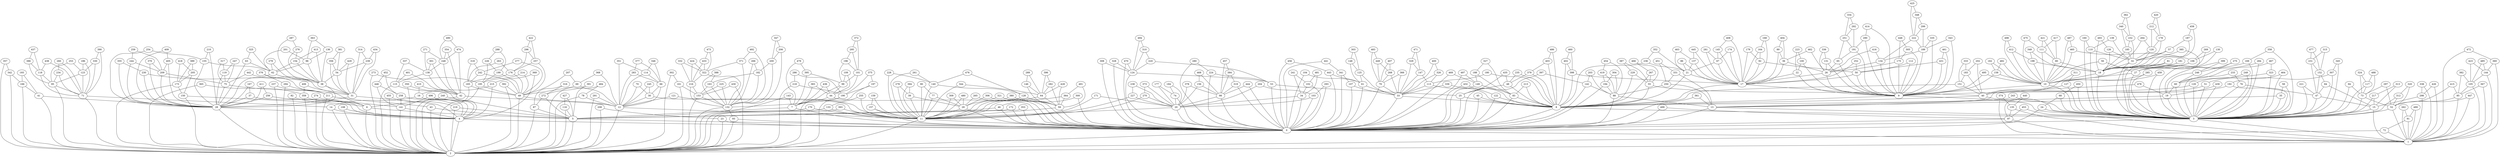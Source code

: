 graph {
	0 [label=0]
	1 [label=1]
	2 [label=2]
	3 [label=3]
	4 [label=4]
	5 [label=5]
	6 [label=6]
	7 [label=7]
	8 [label=8]
	9 [label=9]
	10 [label=10]
	11 [label=11]
	12 [label=12]
	13 [label=13]
	14 [label=14]
	15 [label=15]
	16 [label=16]
	17 [label=17]
	18 [label=18]
	19 [label=19]
	20 [label=20]
	21 [label=21]
	22 [label=22]
	23 [label=23]
	24 [label=24]
	25 [label=25]
	26 [label=26]
	27 [label=27]
	28 [label=28]
	29 [label=29]
	30 [label=30]
	31 [label=31]
	32 [label=32]
	33 [label=33]
	34 [label=34]
	35 [label=35]
	36 [label=36]
	37 [label=37]
	38 [label=38]
	39 [label=39]
	40 [label=40]
	41 [label=41]
	42 [label=42]
	43 [label=43]
	44 [label=44]
	45 [label=45]
	46 [label=46]
	47 [label=47]
	48 [label=48]
	49 [label=49]
	50 [label=50]
	51 [label=51]
	52 [label=52]
	53 [label=53]
	54 [label=54]
	55 [label=55]
	56 [label=56]
	57 [label=57]
	58 [label=58]
	59 [label=59]
	60 [label=60]
	61 [label=61]
	62 [label=62]
	63 [label=63]
	64 [label=64]
	65 [label=65]
	66 [label=66]
	67 [label=67]
	68 [label=68]
	69 [label=69]
	70 [label=70]
	71 [label=71]
	72 [label=72]
	73 [label=73]
	74 [label=74]
	75 [label=75]
	76 [label=76]
	77 [label=77]
	78 [label=78]
	79 [label=79]
	80 [label=80]
	81 [label=81]
	82 [label=82]
	83 [label=83]
	84 [label=84]
	85 [label=85]
	86 [label=86]
	87 [label=87]
	88 [label=88]
	89 [label=89]
	90 [label=90]
	91 [label=91]
	92 [label=92]
	93 [label=93]
	94 [label=94]
	95 [label=95]
	96 [label=96]
	97 [label=97]
	98 [label=98]
	99 [label=99]
	100 [label=100]
	101 [label=101]
	102 [label=102]
	103 [label=103]
	104 [label=104]
	105 [label=105]
	106 [label=106]
	107 [label=107]
	108 [label=108]
	109 [label=109]
	110 [label=110]
	111 [label=111]
	112 [label=112]
	113 [label=113]
	114 [label=114]
	115 [label=115]
	116 [label=116]
	117 [label=117]
	118 [label=118]
	119 [label=119]
	120 [label=120]
	121 [label=121]
	122 [label=122]
	123 [label=123]
	124 [label=124]
	125 [label=125]
	126 [label=126]
	127 [label=127]
	128 [label=128]
	129 [label=129]
	130 [label=130]
	131 [label=131]
	132 [label=132]
	133 [label=133]
	134 [label=134]
	135 [label=135]
	136 [label=136]
	137 [label=137]
	138 [label=138]
	139 [label=139]
	140 [label=140]
	141 [label=141]
	142 [label=142]
	143 [label=143]
	144 [label=144]
	145 [label=145]
	146 [label=146]
	147 [label=147]
	148 [label=148]
	149 [label=149]
	150 [label=150]
	151 [label=151]
	152 [label=152]
	153 [label=153]
	154 [label=154]
	155 [label=155]
	156 [label=156]
	157 [label=157]
	158 [label=158]
	159 [label=159]
	160 [label=160]
	161 [label=161]
	162 [label=162]
	163 [label=163]
	164 [label=164]
	165 [label=165]
	166 [label=166]
	167 [label=167]
	168 [label=168]
	169 [label=169]
	170 [label=170]
	171 [label=171]
	172 [label=172]
	173 [label=173]
	174 [label=174]
	175 [label=175]
	176 [label=176]
	177 [label=177]
	178 [label=178]
	179 [label=179]
	180 [label=180]
	181 [label=181]
	182 [label=182]
	183 [label=183]
	184 [label=184]
	185 [label=185]
	186 [label=186]
	187 [label=187]
	188 [label=188]
	189 [label=189]
	190 [label=190]
	191 [label=191]
	192 [label=192]
	193 [label=193]
	194 [label=194]
	195 [label=195]
	196 [label=196]
	197 [label=197]
	198 [label=198]
	199 [label=199]
	200 [label=200]
	201 [label=201]
	202 [label=202]
	203 [label=203]
	204 [label=204]
	205 [label=205]
	206 [label=206]
	207 [label=207]
	208 [label=208]
	209 [label=209]
	210 [label=210]
	211 [label=211]
	212 [label=212]
	213 [label=213]
	214 [label=214]
	215 [label=215]
	216 [label=216]
	217 [label=217]
	218 [label=218]
	219 [label=219]
	220 [label=220]
	221 [label=221]
	222 [label=222]
	223 [label=223]
	224 [label=224]
	225 [label=225]
	226 [label=226]
	227 [label=227]
	228 [label=228]
	229 [label=229]
	230 [label=230]
	231 [label=231]
	232 [label=232]
	233 [label=233]
	234 [label=234]
	235 [label=235]
	236 [label=236]
	237 [label=237]
	238 [label=238]
	239 [label=239]
	240 [label=240]
	241 [label=241]
	242 [label=242]
	243 [label=243]
	244 [label=244]
	245 [label=245]
	246 [label=246]
	247 [label=247]
	248 [label=248]
	249 [label=249]
	250 [label=250]
	251 [label=251]
	252 [label=252]
	253 [label=253]
	254 [label=254]
	255 [label=255]
	256 [label=256]
	257 [label=257]
	258 [label=258]
	259 [label=259]
	260 [label=260]
	261 [label=261]
	262 [label=262]
	263 [label=263]
	264 [label=264]
	265 [label=265]
	266 [label=266]
	267 [label=267]
	268 [label=268]
	269 [label=269]
	270 [label=270]
	271 [label=271]
	272 [label=272]
	273 [label=273]
	274 [label=274]
	275 [label=275]
	276 [label=276]
	277 [label=277]
	278 [label=278]
	279 [label=279]
	280 [label=280]
	281 [label=281]
	282 [label=282]
	283 [label=283]
	284 [label=284]
	285 [label=285]
	286 [label=286]
	287 [label=287]
	288 [label=288]
	289 [label=289]
	290 [label=290]
	291 [label=291]
	292 [label=292]
	293 [label=293]
	294 [label=294]
	295 [label=295]
	296 [label=296]
	297 [label=297]
	298 [label=298]
	299 [label=299]
	300 [label=300]
	301 [label=301]
	302 [label=302]
	303 [label=303]
	304 [label=304]
	305 [label=305]
	306 [label=306]
	307 [label=307]
	308 [label=308]
	309 [label=309]
	310 [label=310]
	311 [label=311]
	312 [label=312]
	313 [label=313]
	314 [label=314]
	315 [label=315]
	316 [label=316]
	317 [label=317]
	318 [label=318]
	319 [label=319]
	320 [label=320]
	321 [label=321]
	322 [label=322]
	323 [label=323]
	324 [label=324]
	325 [label=325]
	326 [label=326]
	327 [label=327]
	328 [label=328]
	329 [label=329]
	330 [label=330]
	331 [label=331]
	332 [label=332]
	333 [label=333]
	334 [label=334]
	335 [label=335]
	336 [label=336]
	337 [label=337]
	338 [label=338]
	339 [label=339]
	340 [label=340]
	341 [label=341]
	342 [label=342]
	343 [label=343]
	344 [label=344]
	345 [label=345]
	346 [label=346]
	347 [label=347]
	348 [label=348]
	349 [label=349]
	350 [label=350]
	351 [label=351]
	352 [label=352]
	353 [label=353]
	354 [label=354]
	355 [label=355]
	356 [label=356]
	357 [label=357]
	358 [label=358]
	359 [label=359]
	360 [label=360]
	361 [label=361]
	362 [label=362]
	363 [label=363]
	364 [label=364]
	365 [label=365]
	366 [label=366]
	367 [label=367]
	368 [label=368]
	369 [label=369]
	370 [label=370]
	371 [label=371]
	372 [label=372]
	373 [label=373]
	374 [label=374]
	375 [label=375]
	376 [label=376]
	377 [label=377]
	378 [label=378]
	379 [label=379]
	380 [label=380]
	381 [label=381]
	382 [label=382]
	383 [label=383]
	384 [label=384]
	385 [label=385]
	386 [label=386]
	387 [label=387]
	388 [label=388]
	389 [label=389]
	390 [label=390]
	391 [label=391]
	392 [label=392]
	393 [label=393]
	394 [label=394]
	395 [label=395]
	396 [label=396]
	397 [label=397]
	398 [label=398]
	399 [label=399]
	400 [label=400]
	401 [label=401]
	402 [label=402]
	403 [label=403]
	404 [label=404]
	405 [label=405]
	406 [label=406]
	407 [label=407]
	408 [label=408]
	409 [label=409]
	410 [label=410]
	411 [label=411]
	412 [label=412]
	413 [label=413]
	414 [label=414]
	415 [label=415]
	416 [label=416]
	417 [label=417]
	418 [label=418]
	419 [label=419]
	420 [label=420]
	421 [label=421]
	422 [label=422]
	423 [label=423]
	424 [label=424]
	425 [label=425]
	426 [label=426]
	427 [label=427]
	428 [label=428]
	429 [label=429]
	430 [label=430]
	431 [label=431]
	432 [label=432]
	433 [label=433]
	434 [label=434]
	435 [label=435]
	436 [label=436]
	437 [label=437]
	438 [label=438]
	439 [label=439]
	440 [label=440]
	441 [label=441]
	442 [label=442]
	443 [label=443]
	444 [label=444]
	445 [label=445]
	446 [label=446]
	447 [label=447]
	448 [label=448]
	449 [label=449]
	450 [label=450]
	451 [label=451]
	452 [label=452]
	453 [label=453]
	454 [label=454]
	455 [label=455]
	456 [label=456]
	457 [label=457]
	458 [label=458]
	459 [label=459]
	460 [label=460]
	461 [label=461]
	462 [label=462]
	463 [label=463]
	464 [label=464]
	465 [label=465]
	466 [label=466]
	467 [label=467]
	468 [label=468]
	469 [label=469]
	470 [label=470]
	471 [label=471]
	472 [label=472]
	473 [label=473]
	474 [label=474]
	475 [label=475]
	476 [label=476]
	477 [label=477]
	478 [label=478]
	479 [label=479]
	480 [label=480]
	481 [label=481]
	482 [label=482]
	483 [label=483]
	484 [label=484]
	485 [label=485]
	486 [label=486]
	487 [label=487]
	488 [label=488]
	489 [label=489]
	490 [label=490]
	491 [label=491]
	492 [label=492]
	493 [label=493]
	494 [label=494]
	495 [label=495]
	496 [label=496]
	497 [label=497]
	498 [label=498]
	499 [label=499]
	0 -- 1
	1 -- 2
	2 -- 0
	3 -- 0
	3 -- 1
	4 -- 2
	4 -- 0
	5 -- 2
	5 -- 0
	6 -- 5
	6 -- 2
	7 -- 5
	7 -- 0
	8 -- 3
	8 -- 0
	9 -- 8
	9 -- 3
	10 -- 9
	10 -- 3
	11 -- 2
	11 -- 0
	12 -- 11
	12 -- 2
	13 -- 3
	13 -- 0
	14 -- 4
	14 -- 2
	15 -- 3
	15 -- 1
	16 -- 14
	16 -- 4
	17 -- 9
	17 -- 8
	18 -- 10
	18 -- 3
	19 -- 13
	19 -- 3
	20 -- 11
	20 -- 0
	21 -- 17
	21 -- 8
	22 -- 17
	22 -- 9
	23 -- 2
	23 -- 0
	24 -- 3
	24 -- 0
	25 -- 8
	25 -- 0
	26 -- 17
	26 -- 9
	27 -- 10
	27 -- 3
	28 -- 4
	28 -- 2
	29 -- 11
	29 -- 0
	30 -- 12
	30 -- 11
	31 -- 28
	31 -- 4
	32 -- 18
	32 -- 3
	33 -- 8
	33 -- 0
	34 -- 20
	34 -- 0
	35 -- 13
	35 -- 3
	36 -- 26
	36 -- 17
	37 -- 28
	37 -- 4
	38 -- 31
	38 -- 28
	39 -- 29
	39 -- 11
	40 -- 8
	40 -- 3
	41 -- 28
	41 -- 2
	42 -- 12
	42 -- 2
	43 -- 5
	43 -- 2
	44 -- 7
	44 -- 0
	45 -- 8
	45 -- 0
	46 -- 5
	46 -- 0
	47 -- 15
	47 -- 3
	48 -- 25
	48 -- 8
	49 -- 12
	49 -- 2
	50 -- 17
	50 -- 9
	51 -- 40
	51 -- 3
	52 -- 3
	52 -- 1
	53 -- 25
	53 -- 0
	54 -- 38
	54 -- 31
	55 -- 40
	55 -- 8
	56 -- 27
	56 -- 10
	57 -- 32
	57 -- 18
	58 -- 35
	58 -- 3
	59 -- 11
	59 -- 0
	60 -- 19
	60 -- 3
	61 -- 33
	61 -- 0
	62 -- 38
	62 -- 28
	63 -- 62
	63 -- 28
	64 -- 59
	64 -- 11
	65 -- 26
	65 -- 9
	66 -- 30
	66 -- 12
	67 -- 21
	67 -- 17
	68 -- 24
	68 -- 3
	69 -- 49
	69 -- 12
	70 -- 30
	70 -- 12
	71 -- 14
	71 -- 2
	72 -- 1
	72 -- 2
	73 -- 52
	73 -- 3
	74 -- 20
	74 -- 0
	75 -- 31
	75 -- 28
	76 -- 47
	76 -- 3
	77 -- 29
	77 -- 11
	78 -- 12
	78 -- 2
	79 -- 33
	79 -- 0
	80 -- 18
	80 -- 10
	81 -- 18
	81 -- 3
	82 -- 6
	82 -- 2
	83 -- 8
	83 -- 0
	84 -- 47
	84 -- 15
	85 -- 52
	85 -- 1
	86 -- 21
	86 -- 17
	87 -- 5
	87 -- 2
	88 -- 13
	88 -- 0
	89 -- 36
	89 -- 17
	90 -- 77
	90 -- 11
	91 -- 72
	91 -- 1
	92 -- 50
	92 -- 17
	93 -- 2
	93 -- 0
	94 -- 73
	94 -- 3
	95 -- 71
	95 -- 2
	96 -- 62
	96 -- 38
	97 -- 0
	97 -- 1
	98 -- 20
	98 -- 0
	99 -- 44
	99 -- 7
	100 -- 22
	100 -- 9
	101 -- 99
	101 -- 44
	102 -- 34
	102 -- 0
	103 -- 20
	103 -- 0
	104 -- 61
	104 -- 0
	105 -- 85
	105 -- 1
	106 -- 27
	106 -- 10
	107 -- 33
	107 -- 0
	108 -- 4
	108 -- 2
	109 -- 99
	109 -- 44
	110 -- 32
	110 -- 3
	111 -- 80
	111 -- 10
	112 -- 50
	112 -- 9
	113 -- 33
	113 -- 8
	114 -- 66
	114 -- 12
	115 -- 42
	115 -- 2
	116 -- 5
	116 -- 2
	117 -- 73
	117 -- 3
	118 -- 95
	118 -- 71
	119 -- 75
	119 -- 28
	120 -- 32
	120 -- 18
	121 -- 12
	121 -- 11
	122 -- 8
	122 -- 0
	123 -- 95
	123 -- 71
	124 -- 53
	124 -- 0
	125 -- 61
	125 -- 33
	126 -- 32
	126 -- 18
	127 -- 40
	127 -- 3
	128 -- 59
	128 -- 11
	129 -- 9
	129 -- 3
	130 -- 106
	130 -- 27
	131 -- 26
	131 -- 9
	132 -- 93
	132 -- 2
	133 -- 11
	133 -- 2
	134 -- 26
	134 -- 9
	135 -- 97
	135 -- 1
	136 -- 96
	136 -- 38
	137 -- 21
	137 -- 17
	138 -- 115
	138 -- 42
	139 -- 110
	139 -- 32
	140 -- 128
	140 -- 11
	141 -- 4
	141 -- 2
	142 -- 88
	142 -- 0
	143 -- 7
	143 -- 5
	144 -- 105
	144 -- 1
	145 -- 67
	145 -- 17
	146 -- 64
	146 -- 59
	147 -- 113
	147 -- 33
	148 -- 125
	148 -- 61
	149 -- 83
	149 -- 0
	150 -- 6
	150 -- 2
	151 -- 40
	151 -- 8
	152 -- 84
	152 -- 47
	153 -- 132
	153 -- 2
	154 -- 62
	154 -- 38
	155 -- 62
	155 -- 28
	156 -- 98
	156 -- 20
	157 -- 11
	157 -- 0
	158 -- 10
	158 -- 9
	159 -- 157
	159 -- 11
	160 -- 110
	160 -- 3
	161 -- 153
	161 -- 2
	162 -- 158
	162 -- 10
	163 -- 153
	163 -- 132
	164 -- 92
	164 -- 17
	165 -- 49
	165 -- 2
	166 -- 41
	166 -- 2
	167 -- 37
	167 -- 28
	168 -- 164
	168 -- 17
	169 -- 27
	169 -- 3
	170 -- 11
	170 -- 2
	171 -- 20
	171 -- 11
	172 -- 5
	172 -- 0
	173 -- 150
	173 -- 2
	174 -- 67
	174 -- 17
	175 -- 26
	175 -- 9
	176 -- 165
	176 -- 49
	177 -- 74
	177 -- 20
	178 -- 120
	178 -- 32
	179 -- 92
	179 -- 17
	180 -- 113
	180 -- 8
	181 -- 18
	181 -- 3
	182 -- 163
	182 -- 132
	183 -- 151
	183 -- 40
	184 -- 74
	184 -- 20
	185 -- 32
	185 -- 18
	186 -- 123
	186 -- 71
	187 -- 57
	187 -- 18
	188 -- 149
	188 -- 83
	189 -- 134
	189 -- 9
	190 -- 132
	190 -- 2
	191 -- 65
	191 -- 9
	192 -- 40
	192 -- 3
	193 -- 166
	193 -- 41
	194 -- 88
	194 -- 0
	195 -- 49
	195 -- 2
	196 -- 101
	196 -- 99
	197 -- 190
	197 -- 2
	198 -- 18
	198 -- 10
	199 -- 195
	199 -- 49
	200 -- 182
	200 -- 132
	201 -- 96
	201 -- 62
	202 -- 183
	202 -- 40
	203 -- 142
	203 -- 88
	204 -- 103
	204 -- 20
	205 -- 173
	205 -- 150
	206 -- 200
	206 -- 132
	207 -- 69
	207 -- 49
	208 -- 23
	208 -- 2
	209 -- 75
	209 -- 28
	210 -- 155
	210 -- 28
	211 -- 43
	211 -- 2
	212 -- 178
	212 -- 120
	213 -- 83
	213 -- 8
	214 -- 195
	214 -- 49
	215 -- 16
	215 -- 4
	216 -- 153
	216 -- 132
	217 -- 15
	217 -- 3
	218 -- 190
	218 -- 2
	219 -- 5
	219 -- 2
	220 -- 124
	220 -- 53
	221 -- 47
	221 -- 3
	222 -- 189
	222 -- 134
	223 -- 100
	223 -- 22
	224 -- 53
	224 -- 0
	225 -- 153
	225 -- 132
	226 -- 199
	226 -- 195
	227 -- 20
	227 -- 11
	228 -- 140
	228 -- 11
	229 -- 55
	229 -- 8
	230 -- 38
	230 -- 28
	231 -- 152
	231 -- 47
	232 -- 185
	232 -- 32
	233 -- 76
	233 -- 3
	234 -- 95
	234 -- 71
	235 -- 48
	235 -- 8
	236 -- 21
	236 -- 8
	237 -- 211
	237 -- 2
	238 -- 227
	238 -- 20
	239 -- 54
	239 -- 31
	240 -- 6
	240 -- 5
	241 -- 102
	241 -- 34
	242 -- 165
	242 -- 49
	243 -- 8
	243 -- 3
	244 -- 209
	244 -- 28
	245 -- 30
	245 -- 12
	246 -- 60
	246 -- 19
	247 -- 119
	247 -- 75
	248 -- 138
	248 -- 42
	249 -- 129
	249 -- 3
	250 -- 88
	250 -- 13
	251 -- 191
	251 -- 65
	252 -- 50
	252 -- 17
	253 -- 123
	253 -- 95
	254 -- 155
	254 -- 28
	255 -- 133
	255 -- 11
	256 -- 28
	256 -- 4
	257 -- 176
	257 -- 49
	258 -- 141
	258 -- 4
	259 -- 244
	259 -- 209
	260 -- 234
	260 -- 71
	261 -- 140
	261 -- 11
	262 -- 91
	262 -- 1
	263 -- 176
	263 -- 165
	264 -- 120
	264 -- 18
	265 -- 29
	265 -- 0
	266 -- 182
	266 -- 132
	267 -- 55
	267 -- 8
	268 -- 79
	268 -- 33
	269 -- 106
	269 -- 27
	270 -- 20
	270 -- 11
	271 -- 248
	271 -- 138
	272 -- 87
	272 -- 5
	273 -- 195
	273 -- 2
	274 -- 141
	274 -- 2
	275 -- 246
	275 -- 60
	276 -- 154
	276 -- 38
	277 -- 242
	277 -- 49
	278 -- 39
	278 -- 11
	279 -- 62
	279 -- 38
	280 -- 224
	280 -- 0
	281 -- 67
	281 -- 17
	282 -- 64
	282 -- 59
	283 -- 66
	283 -- 12
	284 -- 27
	284 -- 3
	285 -- 10
	285 -- 3
	286 -- 218
	286 -- 190
	287 -- 276
	287 -- 38
	288 -- 226
	288 -- 199
	289 -- 146
	289 -- 64
	290 -- 191
	290 -- 9
	291 -- 12
	291 -- 2
	292 -- 251
	292 -- 191
	293 -- 103
	293 -- 0
	294 -- 211
	294 -- 2
	295 -- 196
	295 -- 101
	296 -- 257
	296 -- 176
	297 -- 73
	297 -- 52
	298 -- 15
	298 -- 1
	299 -- 222
	299 -- 189
	300 -- 46
	300 -- 0
	301 -- 138
	301 -- 42
	302 -- 161
	302 -- 2
	303 -- 148
	303 -- 125
	304 -- 194
	304 -- 88
	305 -- 175
	305 -- 9
	306 -- 29
	306 -- 0
	307 -- 192
	307 -- 3
	308 -- 124
	308 -- 0
	309 -- 29
	309 -- 11
	310 -- 220
	310 -- 124
	311 -- 127
	311 -- 40
	312 -- 52
	312 -- 3
	313 -- 217
	313 -- 15
	314 -- 239
	314 -- 31
	315 -- 231
	315 -- 152
	316 -- 272
	316 -- 87
	317 -- 119
	317 -- 75
	318 -- 242
	318 -- 165
	319 -- 98
	319 -- 0
	320 -- 312
	320 -- 52
	321 -- 29
	321 -- 0
	322 -- 216
	322 -- 132
	323 -- 60
	323 -- 3
	324 -- 117
	324 -- 73
	325 -- 63
	325 -- 62
	326 -- 113
	326 -- 33
	327 -- 188
	327 -- 83
	328 -- 124
	328 -- 0
	329 -- 147
	329 -- 33
	330 -- 123
	330 -- 71
	331 -- 250
	331 -- 13
	332 -- 322
	332 -- 216
	333 -- 183
	333 -- 151
	334 -- 292
	334 -- 251
	335 -- 189
	335 -- 9
	336 -- 131
	336 -- 26
	337 -- 138
	337 -- 115
	338 -- 298
	338 -- 1
	339 -- 33
	339 -- 8
	340 -- 232
	340 -- 185
	341 -- 107
	341 -- 0
	342 -- 166
	342 -- 2
	343 -- 189
	343 -- 9
	344 -- 64
	344 -- 11
	345 -- 307
	345 -- 3
	346 -- 114
	346 -- 66
	347 -- 206
	347 -- 200
	348 -- 299
	348 -- 222
	349 -- 198
	349 -- 18
	350 -- 42
	350 -- 2
	351 -- 114
	351 -- 12
	352 -- 236
	352 -- 21
	353 -- 5
	353 -- 0
	354 -- 248
	354 -- 42
	355 -- 230
	355 -- 28
	356 -- 54
	356 -- 31
	357 -- 342
	357 -- 2
	358 -- 169
	358 -- 3
	359 -- 6
	359 -- 2
	360 -- 144
	360 -- 1
	361 -- 13
	361 -- 0
	362 -- 340
	362 -- 232
	363 -- 136
	363 -- 96
	364 -- 59
	364 -- 11
	365 -- 359
	365 -- 2
	366 -- 79
	366 -- 33
	367 -- 85
	367 -- 1
	368 -- 69
	368 -- 12
	369 -- 215
	369 -- 4
	370 -- 209
	370 -- 28
	371 -- 322
	371 -- 132
	372 -- 295
	372 -- 101
	373 -- 270
	373 -- 20
	374 -- 135
	374 -- 1
	375 -- 197
	375 -- 190
	376 -- 294
	376 -- 211
	377 -- 283
	377 -- 66
	378 -- 98
	378 -- 20
	379 -- 48
	379 -- 8
	380 -- 59
	380 -- 11
	381 -- 356
	381 -- 54
	382 -- 105
	382 -- 85
	383 -- 44
	383 -- 7
	384 -- 319
	384 -- 98
	385 -- 32
	385 -- 3
	386 -- 118
	386 -- 95
	387 -- 229
	387 -- 55
	388 -- 163
	388 -- 132
	389 -- 205
	389 -- 173
	390 -- 330
	390 -- 71
	391 -- 272
	391 -- 5
	392 -- 49
	392 -- 2
	393 -- 11
	393 -- 2
	394 -- 39
	394 -- 11
	395 -- 99
	395 -- 7
	396 -- 282
	396 -- 64
	397 -- 142
	397 -- 0
	398 -- 17
	398 -- 8
	399 -- 246
	399 -- 19
	400 -- 326
	400 -- 33
	401 -- 115
	401 -- 42
	402 -- 398
	402 -- 8
	403 -- 379
	403 -- 8
	404 -- 89
	404 -- 36
	405 -- 209
	405 -- 28
	406 -- 359
	406 -- 6
	407 -- 268
	407 -- 79
	408 -- 145
	408 -- 17
	409 -- 405
	409 -- 28
	410 -- 16
	410 -- 4
	411 -- 256
	411 -- 28
	412 -- 198
	412 -- 10
	413 -- 154
	413 -- 38
	414 -- 290
	414 -- 9
	415 -- 85
	415 -- 52
	416 -- 134
	416 -- 26
	417 -- 111
	417 -- 80
	418 -- 205
	418 -- 173
	419 -- 194
	419 -- 88
	420 -- 212
	420 -- 178
	421 -- 111
	421 -- 80
	422 -- 296
	422 -- 257
	423 -- 144
	423 -- 105
	424 -- 322
	424 -- 216
	425 -- 348
	425 -- 222
	426 -- 298
	426 -- 1
	427 -- 116
	427 -- 5
	428 -- 64
	428 -- 59
	429 -- 54
	429 -- 31
	430 -- 153
	430 -- 2
	431 -- 50
	431 -- 9
	432 -- 122
	432 -- 0
	433 -- 322
	433 -- 216
	434 -- 239
	434 -- 31
	435 -- 48
	435 -- 25
	436 -- 44
	436 -- 7
	437 -- 386
	437 -- 118
	438 -- 118
	438 -- 71
	439 -- 19
	439 -- 3
	440 -- 135
	440 -- 97
	441 -- 341
	441 -- 0
	442 -- 75
	442 -- 31
	443 -- 61
	443 -- 0
	444 -- 98
	444 -- 0
	445 -- 137
	445 -- 17
	446 -- 258
	446 -- 141
	447 -- 52
	447 -- 1
	448 -- 305
	448 -- 175
	449 -- 268
	449 -- 79
	450 -- 68
	450 -- 3
	451 -- 331
	451 -- 250
	452 -- 446
	452 -- 258
	453 -- 97
	453 -- 1
	454 -- 419
	454 -- 88
	455 -- 219
	455 -- 2
	456 -- 443
	456 -- 0
	457 -- 384
	457 -- 98
	458 -- 187
	458 -- 18
	459 -- 10
	459 -- 3
	460 -- 402
	460 -- 398
	461 -- 431
	461 -- 9
	462 -- 36
	462 -- 26
	463 -- 137
	463 -- 21
	464 -- 51
	464 -- 3
	465 -- 106
	465 -- 10
	466 -- 267
	466 -- 55
	467 -- 323
	467 -- 60
	468 -- 156
	468 -- 98
	469 -- 149
	469 -- 0
	470 -- 124
	470 -- 0
	471 -- 329
	471 -- 147
	472 -- 360
	472 -- 1
	473 -- 433
	473 -- 322
	474 -- 248
	474 -- 42
	475 -- 111
	475 -- 10
	476 -- 140
	476 -- 128
	477 -- 231
	477 -- 152
	478 -- 19
	478 -- 13
	479 -- 395
	479 -- 7
	480 -- 29
	480 -- 11
	481 -- 102
	481 -- 34
	482 -- 158
	482 -- 10
	483 -- 449
	483 -- 79
	484 -- 78
	484 -- 2
	485 -- 144
	485 -- 105
	486 -- 403
	486 -- 8
	487 -- 465
	487 -- 10
	488 -- 117
	488 -- 73
	489 -- 91
	489 -- 1
	490 -- 474
	490 -- 248
	491 -- 364
	491 -- 59
	492 -- 371
	492 -- 132
	493 -- 126
	493 -- 18
	494 -- 310
	494 -- 124
	495 -- 10
	495 -- 9
	496 -- 141
	496 -- 4
	497 -- 149
	497 -- 0
	498 -- 412
	498 -- 10
	499 -- 97
	499 -- 0
}
